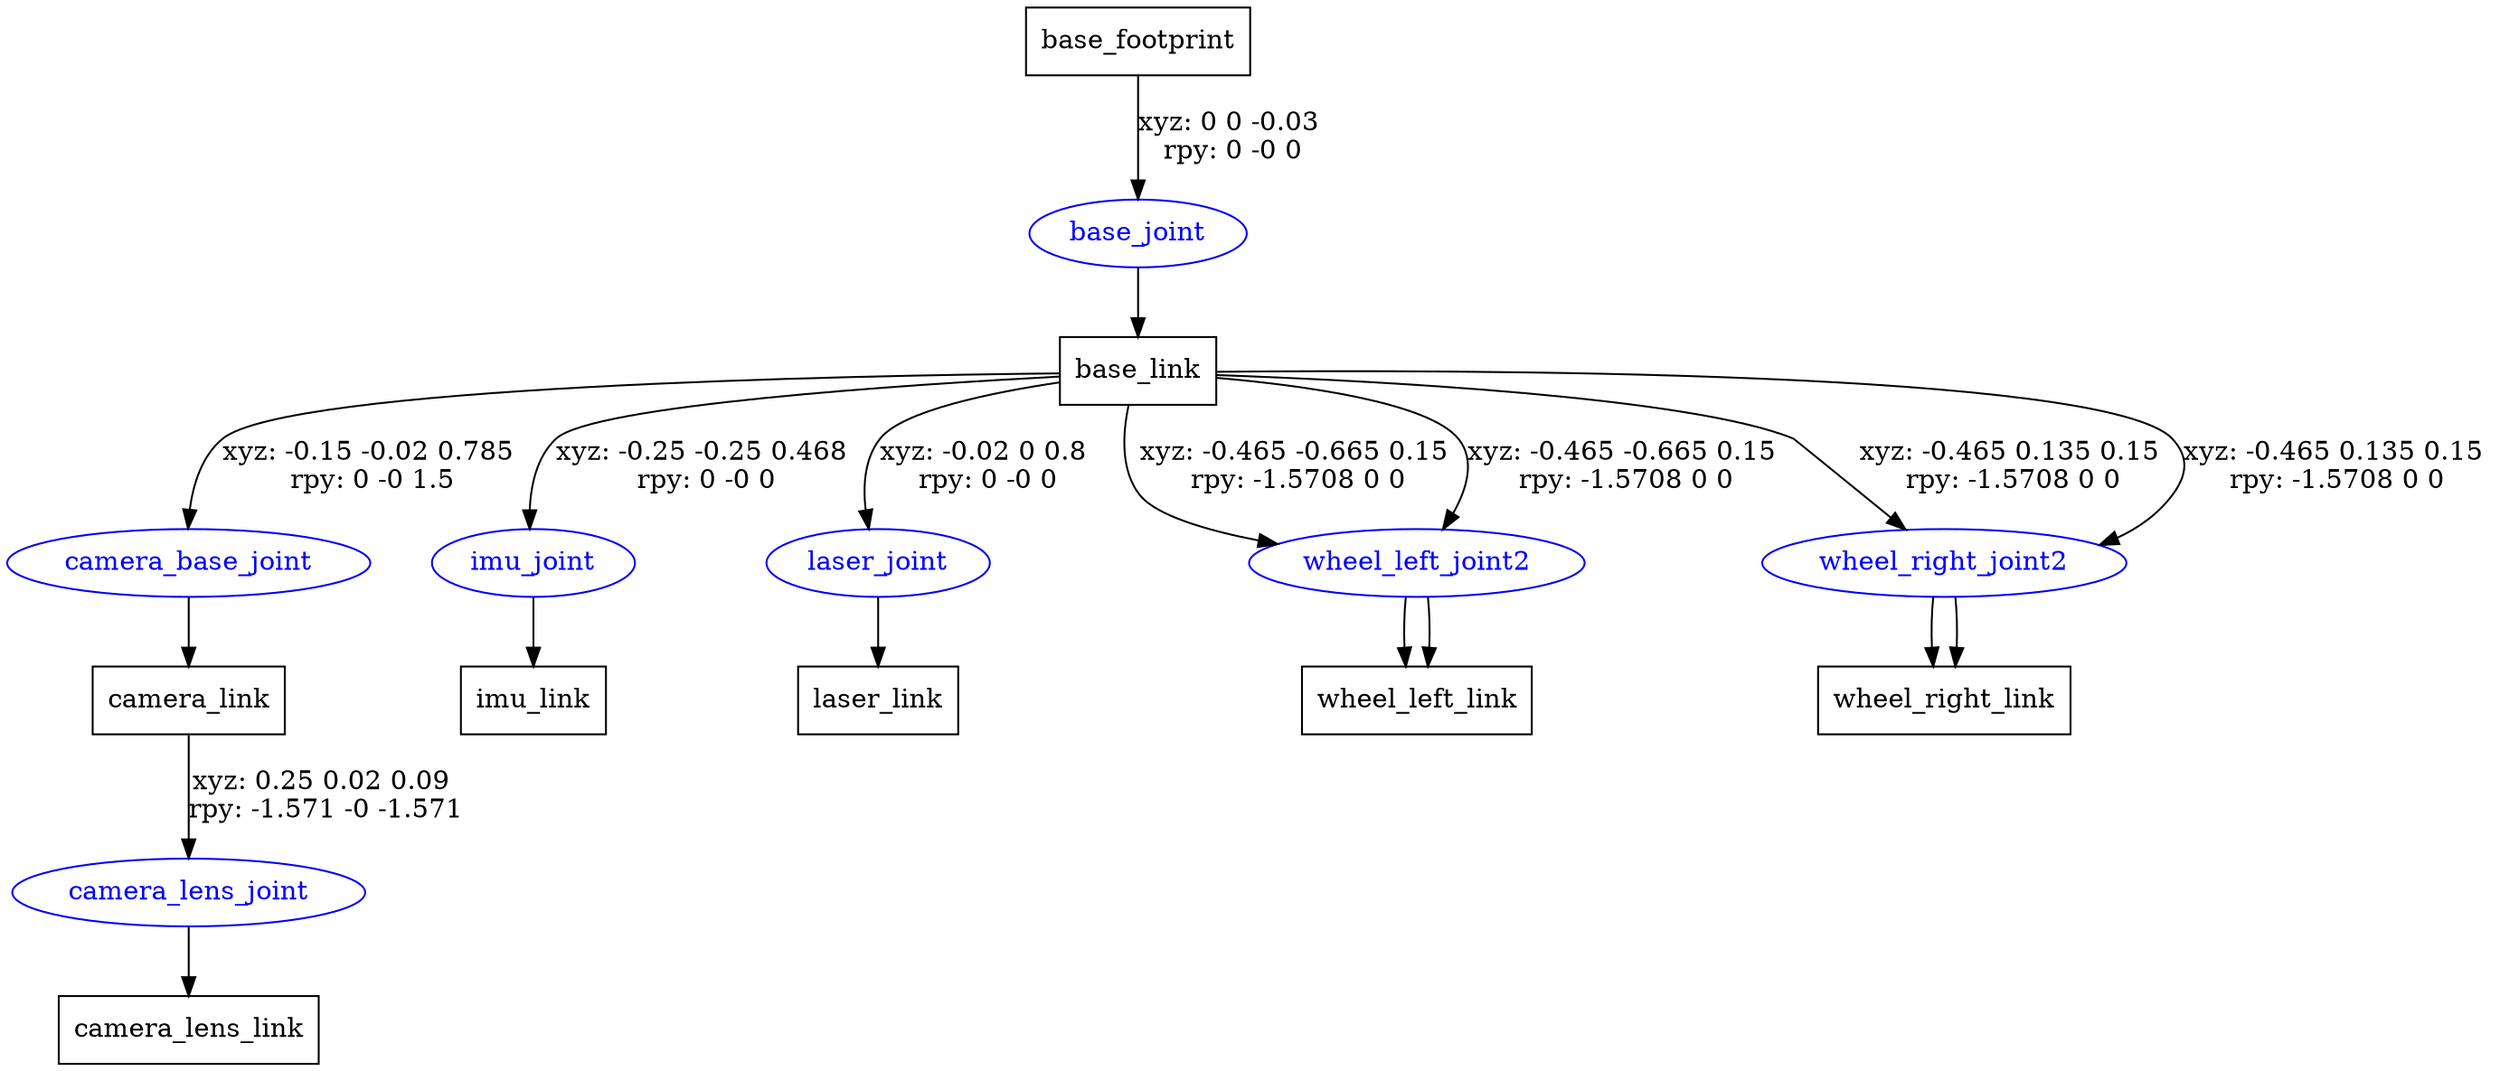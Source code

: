 digraph G {
node [shape=box];
"base_footprint" [label="base_footprint"];
"base_link" [label="base_link"];
"camera_link" [label="camera_link"];
"camera_lens_link" [label="camera_lens_link"];
"imu_link" [label="imu_link"];
"laser_link" [label="laser_link"];
"wheel_left_link" [label="wheel_left_link"];
"wheel_left_link" [label="wheel_left_link"];
"wheel_right_link" [label="wheel_right_link"];
"wheel_right_link" [label="wheel_right_link"];
node [shape=ellipse, color=blue, fontcolor=blue];
"base_footprint" -> "base_joint" [label="xyz: 0 0 -0.03 \nrpy: 0 -0 0"]
"base_joint" -> "base_link"
"base_link" -> "camera_base_joint" [label="xyz: -0.15 -0.02 0.785 \nrpy: 0 -0 1.5"]
"camera_base_joint" -> "camera_link"
"camera_link" -> "camera_lens_joint" [label="xyz: 0.25 0.02 0.09 \nrpy: -1.571 -0 -1.571"]
"camera_lens_joint" -> "camera_lens_link"
"base_link" -> "imu_joint" [label="xyz: -0.25 -0.25 0.468 \nrpy: 0 -0 0"]
"imu_joint" -> "imu_link"
"base_link" -> "laser_joint" [label="xyz: -0.02 0 0.8 \nrpy: 0 -0 0"]
"laser_joint" -> "laser_link"
"base_link" -> "wheel_left_joint2" [label="xyz: -0.465 -0.665 0.15 \nrpy: -1.5708 0 0"]
"wheel_left_joint2" -> "wheel_left_link"
"base_link" -> "wheel_left_joint2" [label="xyz: -0.465 -0.665 0.15 \nrpy: -1.5708 0 0"]
"wheel_left_joint2" -> "wheel_left_link"
"base_link" -> "wheel_right_joint2" [label="xyz: -0.465 0.135 0.15 \nrpy: -1.5708 0 0"]
"wheel_right_joint2" -> "wheel_right_link"
"base_link" -> "wheel_right_joint2" [label="xyz: -0.465 0.135 0.15 \nrpy: -1.5708 0 0"]
"wheel_right_joint2" -> "wheel_right_link"
}
